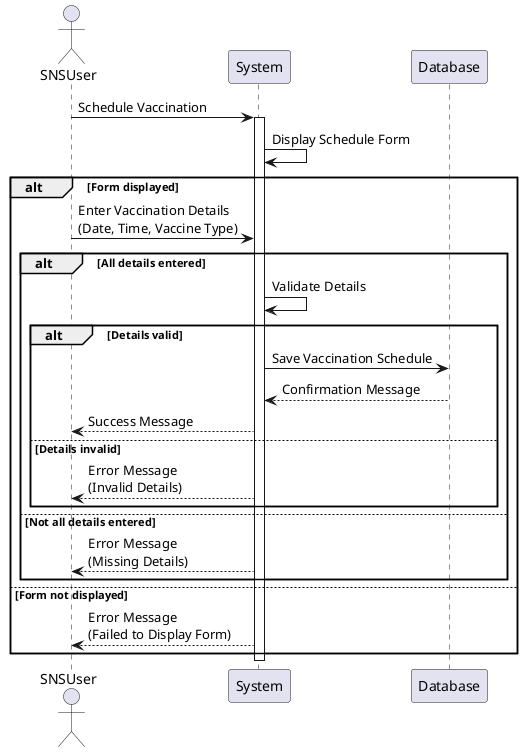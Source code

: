 @startuml
actor SNSUser as User

User -> System: Schedule Vaccination
activate System

System -> System: Display Schedule Form
alt Form displayed
    User -> System: Enter Vaccination Details\n(Date, Time, Vaccine Type)
    alt All details entered
        System -> System: Validate Details
        alt Details valid
            System -> Database: Save Vaccination Schedule
            Database --> System: Confirmation Message
            System --> User: Success Message
        else Details invalid
            System --> User: Error Message\n(Invalid Details)
        end
    else Not all details entered
        System --> User: Error Message\n(Missing Details)
    end
else Form not displayed
    System --> User: Error Message\n(Failed to Display Form)
end

deactivate System
@enduml
